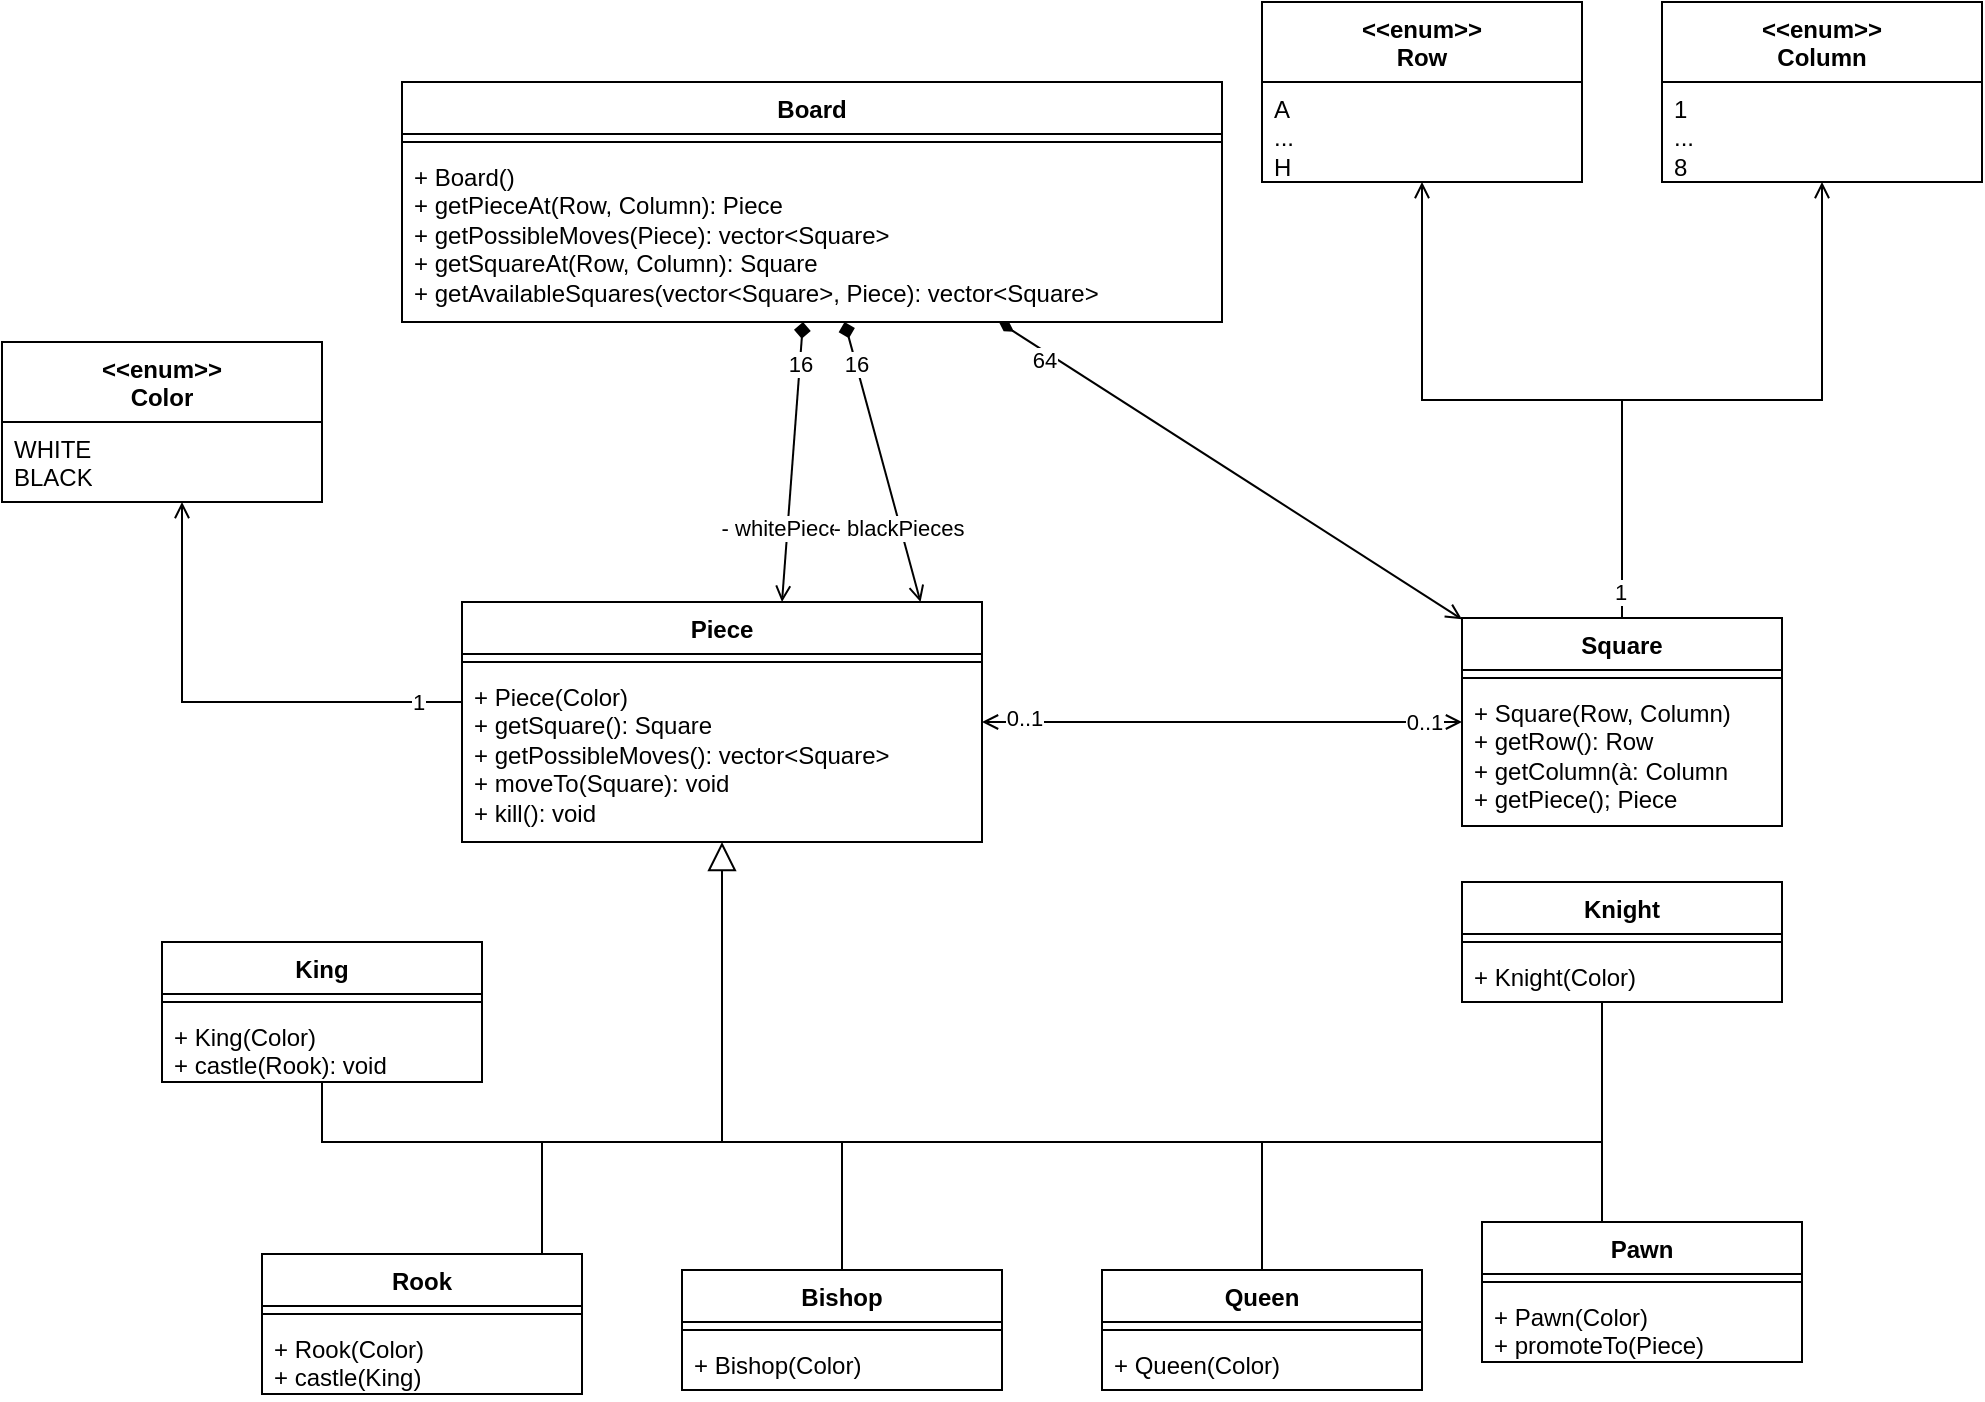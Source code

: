 <mxfile version="24.0.7" type="github">
  <diagram name="Page-1" id="rpEb-KMIDe93aKkDXKsd">
    <mxGraphModel dx="1034" dy="2219" grid="1" gridSize="10" guides="1" tooltips="1" connect="1" arrows="1" fold="1" page="1" pageScale="1" pageWidth="850" pageHeight="1100" math="0" shadow="0">
      <root>
        <mxCell id="0" />
        <mxCell id="1" parent="0" />
        <mxCell id="XvOkOxBaqr0Ywed5quaq-54" style="edgeStyle=orthogonalEdgeStyle;rounded=0;orthogonalLoop=1;jettySize=auto;html=1;endArrow=open;endFill=0;" edge="1" parent="1" source="XvOkOxBaqr0Ywed5quaq-13" target="XvOkOxBaqr0Ywed5quaq-50">
          <mxGeometry relative="1" as="geometry">
            <Array as="points">
              <mxPoint x="140" y="180" />
            </Array>
          </mxGeometry>
        </mxCell>
        <mxCell id="XvOkOxBaqr0Ywed5quaq-55" value="1" style="edgeLabel;html=1;align=center;verticalAlign=middle;resizable=0;points=[];" vertex="1" connectable="0" parent="XvOkOxBaqr0Ywed5quaq-54">
          <mxGeometry x="-0.731" relative="1" as="geometry">
            <mxPoint x="10" as="offset" />
          </mxGeometry>
        </mxCell>
        <mxCell id="XvOkOxBaqr0Ywed5quaq-73" style="edgeStyle=orthogonalEdgeStyle;rounded=0;orthogonalLoop=1;jettySize=auto;html=1;endArrow=open;endFill=0;startArrow=open;startFill=0;" edge="1" parent="1" source="XvOkOxBaqr0Ywed5quaq-13" target="XvOkOxBaqr0Ywed5quaq-56">
          <mxGeometry relative="1" as="geometry">
            <Array as="points">
              <mxPoint x="530" y="190" />
              <mxPoint x="530" y="190" />
            </Array>
          </mxGeometry>
        </mxCell>
        <mxCell id="XvOkOxBaqr0Ywed5quaq-74" value="0..1" style="edgeLabel;html=1;align=center;verticalAlign=middle;resizable=0;points=[];" vertex="1" connectable="0" parent="XvOkOxBaqr0Ywed5quaq-73">
          <mxGeometry x="-0.924" y="2" relative="1" as="geometry">
            <mxPoint x="12" as="offset" />
          </mxGeometry>
        </mxCell>
        <mxCell id="XvOkOxBaqr0Ywed5quaq-75" value="0..1" style="edgeLabel;html=1;align=center;verticalAlign=middle;resizable=0;points=[];" vertex="1" connectable="0" parent="XvOkOxBaqr0Ywed5quaq-73">
          <mxGeometry x="0.908" y="2" relative="1" as="geometry">
            <mxPoint x="-8" y="2" as="offset" />
          </mxGeometry>
        </mxCell>
        <mxCell id="XvOkOxBaqr0Ywed5quaq-13" value="Piece" style="swimlane;fontStyle=1;align=center;verticalAlign=top;childLayout=stackLayout;horizontal=1;startSize=26;horizontalStack=0;resizeParent=1;resizeParentMax=0;resizeLast=0;collapsible=1;marginBottom=0;whiteSpace=wrap;html=1;" vertex="1" parent="1">
          <mxGeometry x="280" y="130" width="260" height="120" as="geometry" />
        </mxCell>
        <mxCell id="XvOkOxBaqr0Ywed5quaq-15" value="" style="line;strokeWidth=1;fillColor=none;align=left;verticalAlign=middle;spacingTop=-1;spacingLeft=3;spacingRight=3;rotatable=0;labelPosition=right;points=[];portConstraint=eastwest;strokeColor=inherit;" vertex="1" parent="XvOkOxBaqr0Ywed5quaq-13">
          <mxGeometry y="26" width="260" height="8" as="geometry" />
        </mxCell>
        <mxCell id="XvOkOxBaqr0Ywed5quaq-16" value="&lt;div&gt;+ Piece(Color)&lt;/div&gt;&lt;div&gt;+ getSquare(): Square&lt;/div&gt;&lt;div&gt;+ getPossibleMoves(): vector&amp;lt;Square&amp;gt;&lt;/div&gt;&lt;div&gt;+ moveTo(Square): void&lt;/div&gt;&lt;div&gt;+ kill(): void&lt;br&gt;&lt;/div&gt;" style="text;strokeColor=none;fillColor=none;align=left;verticalAlign=top;spacingLeft=4;spacingRight=4;overflow=hidden;rotatable=0;points=[[0,0.5],[1,0.5]];portConstraint=eastwest;whiteSpace=wrap;html=1;" vertex="1" parent="XvOkOxBaqr0Ywed5quaq-13">
          <mxGeometry y="34" width="260" height="86" as="geometry" />
        </mxCell>
        <mxCell id="XvOkOxBaqr0Ywed5quaq-44" style="edgeStyle=orthogonalEdgeStyle;rounded=0;orthogonalLoop=1;jettySize=auto;html=1;endArrow=none;endFill=0;" edge="1" parent="1" source="XvOkOxBaqr0Ywed5quaq-18">
          <mxGeometry relative="1" as="geometry">
            <mxPoint x="590" y="400" as="targetPoint" />
            <Array as="points">
              <mxPoint x="380" y="400" />
              <mxPoint x="380" y="400" />
            </Array>
          </mxGeometry>
        </mxCell>
        <mxCell id="XvOkOxBaqr0Ywed5quaq-18" value="King" style="swimlane;fontStyle=1;align=center;verticalAlign=top;childLayout=stackLayout;horizontal=1;startSize=26;horizontalStack=0;resizeParent=1;resizeParentMax=0;resizeLast=0;collapsible=1;marginBottom=0;whiteSpace=wrap;html=1;" vertex="1" parent="1">
          <mxGeometry x="130" y="300" width="160" height="70" as="geometry" />
        </mxCell>
        <mxCell id="XvOkOxBaqr0Ywed5quaq-20" value="" style="line;strokeWidth=1;fillColor=none;align=left;verticalAlign=middle;spacingTop=-1;spacingLeft=3;spacingRight=3;rotatable=0;labelPosition=right;points=[];portConstraint=eastwest;strokeColor=inherit;" vertex="1" parent="XvOkOxBaqr0Ywed5quaq-18">
          <mxGeometry y="26" width="160" height="8" as="geometry" />
        </mxCell>
        <mxCell id="XvOkOxBaqr0Ywed5quaq-21" value="+ King(Color)&lt;br&gt;&lt;div&gt;+ castle(Rook): void&lt;/div&gt;" style="text;strokeColor=none;fillColor=none;align=left;verticalAlign=top;spacingLeft=4;spacingRight=4;overflow=hidden;rotatable=0;points=[[0,0.5],[1,0.5]];portConstraint=eastwest;whiteSpace=wrap;html=1;" vertex="1" parent="XvOkOxBaqr0Ywed5quaq-18">
          <mxGeometry y="34" width="160" height="36" as="geometry" />
        </mxCell>
        <mxCell id="XvOkOxBaqr0Ywed5quaq-22" value="Rook" style="swimlane;fontStyle=1;align=center;verticalAlign=top;childLayout=stackLayout;horizontal=1;startSize=26;horizontalStack=0;resizeParent=1;resizeParentMax=0;resizeLast=0;collapsible=1;marginBottom=0;whiteSpace=wrap;html=1;" vertex="1" parent="1">
          <mxGeometry x="180" y="456" width="160" height="70" as="geometry" />
        </mxCell>
        <mxCell id="XvOkOxBaqr0Ywed5quaq-24" value="" style="line;strokeWidth=1;fillColor=none;align=left;verticalAlign=middle;spacingTop=-1;spacingLeft=3;spacingRight=3;rotatable=0;labelPosition=right;points=[];portConstraint=eastwest;strokeColor=inherit;" vertex="1" parent="XvOkOxBaqr0Ywed5quaq-22">
          <mxGeometry y="26" width="160" height="8" as="geometry" />
        </mxCell>
        <mxCell id="XvOkOxBaqr0Ywed5quaq-25" value="&lt;div&gt;+ Rook(Color)&lt;/div&gt;&lt;div&gt;+ castle(King)&lt;br&gt;&lt;/div&gt;" style="text;strokeColor=none;fillColor=none;align=left;verticalAlign=top;spacingLeft=4;spacingRight=4;overflow=hidden;rotatable=0;points=[[0,0.5],[1,0.5]];portConstraint=eastwest;whiteSpace=wrap;html=1;" vertex="1" parent="XvOkOxBaqr0Ywed5quaq-22">
          <mxGeometry y="34" width="160" height="36" as="geometry" />
        </mxCell>
        <mxCell id="XvOkOxBaqr0Ywed5quaq-26" value="Bishop" style="swimlane;fontStyle=1;align=center;verticalAlign=top;childLayout=stackLayout;horizontal=1;startSize=26;horizontalStack=0;resizeParent=1;resizeParentMax=0;resizeLast=0;collapsible=1;marginBottom=0;whiteSpace=wrap;html=1;" vertex="1" parent="1">
          <mxGeometry x="390" y="464" width="160" height="60" as="geometry" />
        </mxCell>
        <mxCell id="XvOkOxBaqr0Ywed5quaq-28" value="" style="line;strokeWidth=1;fillColor=none;align=left;verticalAlign=middle;spacingTop=-1;spacingLeft=3;spacingRight=3;rotatable=0;labelPosition=right;points=[];portConstraint=eastwest;strokeColor=inherit;" vertex="1" parent="XvOkOxBaqr0Ywed5quaq-26">
          <mxGeometry y="26" width="160" height="8" as="geometry" />
        </mxCell>
        <mxCell id="XvOkOxBaqr0Ywed5quaq-29" value="+ Bishop(Color)" style="text;strokeColor=none;fillColor=none;align=left;verticalAlign=top;spacingLeft=4;spacingRight=4;overflow=hidden;rotatable=0;points=[[0,0.5],[1,0.5]];portConstraint=eastwest;whiteSpace=wrap;html=1;" vertex="1" parent="XvOkOxBaqr0Ywed5quaq-26">
          <mxGeometry y="34" width="160" height="26" as="geometry" />
        </mxCell>
        <mxCell id="XvOkOxBaqr0Ywed5quaq-30" value="Pawn" style="swimlane;fontStyle=1;align=center;verticalAlign=top;childLayout=stackLayout;horizontal=1;startSize=26;horizontalStack=0;resizeParent=1;resizeParentMax=0;resizeLast=0;collapsible=1;marginBottom=0;whiteSpace=wrap;html=1;" vertex="1" parent="1">
          <mxGeometry x="790" y="440" width="160" height="70" as="geometry" />
        </mxCell>
        <mxCell id="XvOkOxBaqr0Ywed5quaq-32" value="" style="line;strokeWidth=1;fillColor=none;align=left;verticalAlign=middle;spacingTop=-1;spacingLeft=3;spacingRight=3;rotatable=0;labelPosition=right;points=[];portConstraint=eastwest;strokeColor=inherit;" vertex="1" parent="XvOkOxBaqr0Ywed5quaq-30">
          <mxGeometry y="26" width="160" height="8" as="geometry" />
        </mxCell>
        <mxCell id="XvOkOxBaqr0Ywed5quaq-33" value="&lt;div&gt;+ Pawn(Color)&lt;/div&gt;&lt;div&gt;+ promoteTo(Piece)&lt;br&gt;&lt;/div&gt;" style="text;strokeColor=none;fillColor=none;align=left;verticalAlign=top;spacingLeft=4;spacingRight=4;overflow=hidden;rotatable=0;points=[[0,0.5],[1,0.5]];portConstraint=eastwest;whiteSpace=wrap;html=1;" vertex="1" parent="XvOkOxBaqr0Ywed5quaq-30">
          <mxGeometry y="34" width="160" height="36" as="geometry" />
        </mxCell>
        <mxCell id="XvOkOxBaqr0Ywed5quaq-34" value="Queen" style="swimlane;fontStyle=1;align=center;verticalAlign=top;childLayout=stackLayout;horizontal=1;startSize=26;horizontalStack=0;resizeParent=1;resizeParentMax=0;resizeLast=0;collapsible=1;marginBottom=0;whiteSpace=wrap;html=1;" vertex="1" parent="1">
          <mxGeometry x="600" y="464" width="160" height="60" as="geometry" />
        </mxCell>
        <mxCell id="XvOkOxBaqr0Ywed5quaq-36" value="" style="line;strokeWidth=1;fillColor=none;align=left;verticalAlign=middle;spacingTop=-1;spacingLeft=3;spacingRight=3;rotatable=0;labelPosition=right;points=[];portConstraint=eastwest;strokeColor=inherit;" vertex="1" parent="XvOkOxBaqr0Ywed5quaq-34">
          <mxGeometry y="26" width="160" height="8" as="geometry" />
        </mxCell>
        <mxCell id="XvOkOxBaqr0Ywed5quaq-37" value="+ Queen(Color)" style="text;strokeColor=none;fillColor=none;align=left;verticalAlign=top;spacingLeft=4;spacingRight=4;overflow=hidden;rotatable=0;points=[[0,0.5],[1,0.5]];portConstraint=eastwest;whiteSpace=wrap;html=1;" vertex="1" parent="XvOkOxBaqr0Ywed5quaq-34">
          <mxGeometry y="34" width="160" height="26" as="geometry" />
        </mxCell>
        <mxCell id="XvOkOxBaqr0Ywed5quaq-38" value="Knight" style="swimlane;fontStyle=1;align=center;verticalAlign=top;childLayout=stackLayout;horizontal=1;startSize=26;horizontalStack=0;resizeParent=1;resizeParentMax=0;resizeLast=0;collapsible=1;marginBottom=0;whiteSpace=wrap;html=1;" vertex="1" parent="1">
          <mxGeometry x="780" y="270" width="160" height="60" as="geometry" />
        </mxCell>
        <mxCell id="XvOkOxBaqr0Ywed5quaq-40" value="" style="line;strokeWidth=1;fillColor=none;align=left;verticalAlign=middle;spacingTop=-1;spacingLeft=3;spacingRight=3;rotatable=0;labelPosition=right;points=[];portConstraint=eastwest;strokeColor=inherit;" vertex="1" parent="XvOkOxBaqr0Ywed5quaq-38">
          <mxGeometry y="26" width="160" height="8" as="geometry" />
        </mxCell>
        <mxCell id="XvOkOxBaqr0Ywed5quaq-41" value="+ Knight(Color)" style="text;strokeColor=none;fillColor=none;align=left;verticalAlign=top;spacingLeft=4;spacingRight=4;overflow=hidden;rotatable=0;points=[[0,0.5],[1,0.5]];portConstraint=eastwest;whiteSpace=wrap;html=1;" vertex="1" parent="XvOkOxBaqr0Ywed5quaq-38">
          <mxGeometry y="34" width="160" height="26" as="geometry" />
        </mxCell>
        <mxCell id="XvOkOxBaqr0Ywed5quaq-42" value="" style="edgeStyle=none;html=1;endSize=12;endArrow=block;endFill=0;rounded=0;" edge="1" parent="1" target="XvOkOxBaqr0Ywed5quaq-13">
          <mxGeometry width="160" relative="1" as="geometry">
            <mxPoint x="410" y="400" as="sourcePoint" />
            <mxPoint x="590" y="330" as="targetPoint" />
          </mxGeometry>
        </mxCell>
        <mxCell id="XvOkOxBaqr0Ywed5quaq-45" style="edgeStyle=orthogonalEdgeStyle;rounded=0;orthogonalLoop=1;jettySize=auto;html=1;endArrow=none;endFill=0;" edge="1" parent="1" source="XvOkOxBaqr0Ywed5quaq-22">
          <mxGeometry relative="1" as="geometry">
            <mxPoint x="590" y="400" as="targetPoint" />
            <mxPoint x="310" y="410" as="sourcePoint" />
            <Array as="points">
              <mxPoint x="320" y="400" />
            </Array>
          </mxGeometry>
        </mxCell>
        <mxCell id="XvOkOxBaqr0Ywed5quaq-46" style="edgeStyle=orthogonalEdgeStyle;rounded=0;orthogonalLoop=1;jettySize=auto;html=1;endArrow=none;endFill=0;" edge="1" parent="1" source="XvOkOxBaqr0Ywed5quaq-26">
          <mxGeometry relative="1" as="geometry">
            <mxPoint x="400" y="400" as="targetPoint" />
            <mxPoint x="320" y="420" as="sourcePoint" />
            <Array as="points">
              <mxPoint x="470" y="400" />
            </Array>
          </mxGeometry>
        </mxCell>
        <mxCell id="XvOkOxBaqr0Ywed5quaq-47" style="edgeStyle=orthogonalEdgeStyle;rounded=0;orthogonalLoop=1;jettySize=auto;html=1;endArrow=none;endFill=0;" edge="1" parent="1" target="XvOkOxBaqr0Ywed5quaq-34">
          <mxGeometry relative="1" as="geometry">
            <mxPoint x="620" y="430" as="targetPoint" />
            <mxPoint x="590" y="400" as="sourcePoint" />
            <Array as="points">
              <mxPoint x="680" y="400" />
            </Array>
          </mxGeometry>
        </mxCell>
        <mxCell id="XvOkOxBaqr0Ywed5quaq-48" style="edgeStyle=orthogonalEdgeStyle;rounded=0;orthogonalLoop=1;jettySize=auto;html=1;endArrow=none;endFill=0;" edge="1" parent="1" target="XvOkOxBaqr0Ywed5quaq-30">
          <mxGeometry relative="1" as="geometry">
            <mxPoint x="630" y="440" as="targetPoint" />
            <mxPoint x="590" y="400" as="sourcePoint" />
            <Array as="points">
              <mxPoint x="850" y="400" />
            </Array>
          </mxGeometry>
        </mxCell>
        <mxCell id="XvOkOxBaqr0Ywed5quaq-49" style="edgeStyle=orthogonalEdgeStyle;rounded=0;orthogonalLoop=1;jettySize=auto;html=1;endArrow=none;endFill=0;" edge="1" parent="1" target="XvOkOxBaqr0Ywed5quaq-38">
          <mxGeometry relative="1" as="geometry">
            <mxPoint x="640" y="450" as="targetPoint" />
            <mxPoint x="850" y="400" as="sourcePoint" />
            <Array as="points">
              <mxPoint x="850" y="380" />
              <mxPoint x="850" y="380" />
            </Array>
          </mxGeometry>
        </mxCell>
        <mxCell id="XvOkOxBaqr0Ywed5quaq-50" value="&lt;div&gt;&amp;lt;&amp;lt;enum&amp;gt;&amp;gt;&lt;/div&gt;&lt;div&gt;Color&lt;br&gt;&lt;/div&gt;" style="swimlane;fontStyle=1;align=center;verticalAlign=top;childLayout=stackLayout;horizontal=1;startSize=40;horizontalStack=0;resizeParent=1;resizeParentMax=0;resizeLast=0;collapsible=1;marginBottom=0;whiteSpace=wrap;html=1;" vertex="1" parent="1">
          <mxGeometry x="50" width="160" height="80" as="geometry" />
        </mxCell>
        <mxCell id="XvOkOxBaqr0Ywed5quaq-51" value="&lt;div&gt;WHITE&lt;/div&gt;&lt;div&gt;BLACK&lt;br&gt;&lt;/div&gt;" style="text;strokeColor=none;fillColor=none;align=left;verticalAlign=top;spacingLeft=4;spacingRight=4;overflow=hidden;rotatable=0;points=[[0,0.5],[1,0.5]];portConstraint=eastwest;whiteSpace=wrap;html=1;" vertex="1" parent="XvOkOxBaqr0Ywed5quaq-50">
          <mxGeometry y="40" width="160" height="40" as="geometry" />
        </mxCell>
        <mxCell id="XvOkOxBaqr0Ywed5quaq-70" style="edgeStyle=orthogonalEdgeStyle;rounded=0;orthogonalLoop=1;jettySize=auto;html=1;endArrow=open;endFill=0;" edge="1" parent="1" source="XvOkOxBaqr0Ywed5quaq-56" target="XvOkOxBaqr0Ywed5quaq-60">
          <mxGeometry relative="1" as="geometry" />
        </mxCell>
        <mxCell id="XvOkOxBaqr0Ywed5quaq-71" style="edgeStyle=orthogonalEdgeStyle;rounded=0;orthogonalLoop=1;jettySize=auto;html=1;endArrow=open;endFill=0;" edge="1" parent="1" source="XvOkOxBaqr0Ywed5quaq-56" target="XvOkOxBaqr0Ywed5quaq-68">
          <mxGeometry relative="1" as="geometry" />
        </mxCell>
        <mxCell id="XvOkOxBaqr0Ywed5quaq-72" value="1" style="edgeLabel;html=1;align=center;verticalAlign=middle;resizable=0;points=[];" vertex="1" connectable="0" parent="XvOkOxBaqr0Ywed5quaq-71">
          <mxGeometry x="-0.917" y="1" relative="1" as="geometry">
            <mxPoint as="offset" />
          </mxGeometry>
        </mxCell>
        <mxCell id="XvOkOxBaqr0Ywed5quaq-56" value="Square" style="swimlane;fontStyle=1;align=center;verticalAlign=top;childLayout=stackLayout;horizontal=1;startSize=26;horizontalStack=0;resizeParent=1;resizeParentMax=0;resizeLast=0;collapsible=1;marginBottom=0;whiteSpace=wrap;html=1;" vertex="1" parent="1">
          <mxGeometry x="780" y="138" width="160" height="104" as="geometry" />
        </mxCell>
        <mxCell id="XvOkOxBaqr0Ywed5quaq-58" value="" style="line;strokeWidth=1;fillColor=none;align=left;verticalAlign=middle;spacingTop=-1;spacingLeft=3;spacingRight=3;rotatable=0;labelPosition=right;points=[];portConstraint=eastwest;strokeColor=inherit;" vertex="1" parent="XvOkOxBaqr0Ywed5quaq-56">
          <mxGeometry y="26" width="160" height="8" as="geometry" />
        </mxCell>
        <mxCell id="XvOkOxBaqr0Ywed5quaq-59" value="&lt;div&gt;+ Square(Row, Column)&lt;br&gt;&lt;/div&gt;&lt;div&gt;+ getRow(): Row&lt;/div&gt;&lt;div&gt;+ getColumn(à: Column&lt;br&gt;&lt;/div&gt;&lt;div&gt;+ getPiece(); Piece&lt;br&gt;&lt;/div&gt;" style="text;strokeColor=none;fillColor=none;align=left;verticalAlign=top;spacingLeft=4;spacingRight=4;overflow=hidden;rotatable=0;points=[[0,0.5],[1,0.5]];portConstraint=eastwest;whiteSpace=wrap;html=1;" vertex="1" parent="XvOkOxBaqr0Ywed5quaq-56">
          <mxGeometry y="34" width="160" height="70" as="geometry" />
        </mxCell>
        <mxCell id="XvOkOxBaqr0Ywed5quaq-60" value="&lt;div&gt;&amp;lt;&amp;lt;enum&amp;gt;&amp;gt;&lt;/div&gt;&lt;div&gt;Row&lt;br&gt;&lt;/div&gt;" style="swimlane;fontStyle=1;align=center;verticalAlign=top;childLayout=stackLayout;horizontal=1;startSize=40;horizontalStack=0;resizeParent=1;resizeParentMax=0;resizeLast=0;collapsible=1;marginBottom=0;whiteSpace=wrap;html=1;" vertex="1" parent="1">
          <mxGeometry x="680" y="-170" width="160" height="90" as="geometry" />
        </mxCell>
        <mxCell id="XvOkOxBaqr0Ywed5quaq-61" value="&lt;div&gt;A&lt;/div&gt;&lt;div&gt;...&lt;/div&gt;&lt;div&gt;H&lt;br&gt;&lt;/div&gt;" style="text;strokeColor=none;fillColor=none;align=left;verticalAlign=top;spacingLeft=4;spacingRight=4;overflow=hidden;rotatable=0;points=[[0,0.5],[1,0.5]];portConstraint=eastwest;whiteSpace=wrap;html=1;" vertex="1" parent="XvOkOxBaqr0Ywed5quaq-60">
          <mxGeometry y="40" width="160" height="50" as="geometry" />
        </mxCell>
        <mxCell id="XvOkOxBaqr0Ywed5quaq-68" value="&lt;div&gt;&amp;lt;&amp;lt;enum&amp;gt;&amp;gt;&lt;/div&gt;&lt;div&gt;Column&lt;br&gt;&lt;/div&gt;" style="swimlane;fontStyle=1;align=center;verticalAlign=top;childLayout=stackLayout;horizontal=1;startSize=40;horizontalStack=0;resizeParent=1;resizeParentMax=0;resizeLast=0;collapsible=1;marginBottom=0;whiteSpace=wrap;html=1;" vertex="1" parent="1">
          <mxGeometry x="880" y="-170" width="160" height="90" as="geometry" />
        </mxCell>
        <mxCell id="XvOkOxBaqr0Ywed5quaq-69" value="&lt;div&gt;1&lt;/div&gt;&lt;div&gt;...&lt;/div&gt;&lt;div&gt;8&lt;br&gt;&lt;/div&gt;" style="text;strokeColor=none;fillColor=none;align=left;verticalAlign=top;spacingLeft=4;spacingRight=4;overflow=hidden;rotatable=0;points=[[0,0.5],[1,0.5]];portConstraint=eastwest;whiteSpace=wrap;html=1;" vertex="1" parent="XvOkOxBaqr0Ywed5quaq-68">
          <mxGeometry y="40" width="160" height="50" as="geometry" />
        </mxCell>
        <mxCell id="XvOkOxBaqr0Ywed5quaq-86" style="rounded=0;orthogonalLoop=1;jettySize=auto;html=1;startArrow=diamond;startFill=1;endArrow=open;endFill=0;" edge="1" parent="1" source="XvOkOxBaqr0Ywed5quaq-76">
          <mxGeometry relative="1" as="geometry">
            <mxPoint x="564.094" as="sourcePoint" />
            <mxPoint x="440.003" y="130" as="targetPoint" />
          </mxGeometry>
        </mxCell>
        <mxCell id="XvOkOxBaqr0Ywed5quaq-87" value="16" style="edgeLabel;html=1;align=center;verticalAlign=middle;resizable=0;points=[];" vertex="1" connectable="0" parent="XvOkOxBaqr0Ywed5quaq-86">
          <mxGeometry x="-0.702" relative="1" as="geometry">
            <mxPoint as="offset" />
          </mxGeometry>
        </mxCell>
        <mxCell id="XvOkOxBaqr0Ywed5quaq-88" value="- whitePieces" style="edgeLabel;html=1;align=center;verticalAlign=middle;resizable=0;points=[];" vertex="1" connectable="0" parent="XvOkOxBaqr0Ywed5quaq-86">
          <mxGeometry x="0.467" y="-1" relative="1" as="geometry">
            <mxPoint as="offset" />
          </mxGeometry>
        </mxCell>
        <mxCell id="XvOkOxBaqr0Ywed5quaq-76" value="Board" style="swimlane;fontStyle=1;align=center;verticalAlign=top;childLayout=stackLayout;horizontal=1;startSize=26;horizontalStack=0;resizeParent=1;resizeParentMax=0;resizeLast=0;collapsible=1;marginBottom=0;whiteSpace=wrap;html=1;" vertex="1" parent="1">
          <mxGeometry x="250" y="-130" width="410" height="120" as="geometry" />
        </mxCell>
        <mxCell id="XvOkOxBaqr0Ywed5quaq-78" value="" style="line;strokeWidth=1;fillColor=none;align=left;verticalAlign=middle;spacingTop=-1;spacingLeft=3;spacingRight=3;rotatable=0;labelPosition=right;points=[];portConstraint=eastwest;strokeColor=inherit;" vertex="1" parent="XvOkOxBaqr0Ywed5quaq-76">
          <mxGeometry y="26" width="410" height="8" as="geometry" />
        </mxCell>
        <mxCell id="XvOkOxBaqr0Ywed5quaq-79" value="&lt;div&gt;+ Board()&lt;/div&gt;&lt;div&gt;+ getPieceAt(Row, Column): Piece&lt;br&gt;&lt;/div&gt;&lt;div&gt;+ getPossibleMoves(Piece): vector&amp;lt;Square&amp;gt;&lt;br&gt;&lt;/div&gt;&lt;div&gt;+ getSquareAt(Row, Column): Square&lt;/div&gt;&lt;div&gt;+&amp;nbsp;getAvailableSquares(vector&amp;lt;Square&amp;gt;, Piece): vector&amp;lt;Square&amp;gt;&lt;br&gt;&lt;/div&gt;" style="text;strokeColor=none;fillColor=none;align=left;verticalAlign=top;spacingLeft=4;spacingRight=4;overflow=hidden;rotatable=0;points=[[0,0.5],[1,0.5]];portConstraint=eastwest;whiteSpace=wrap;html=1;" vertex="1" parent="XvOkOxBaqr0Ywed5quaq-76">
          <mxGeometry y="34" width="410" height="86" as="geometry" />
        </mxCell>
        <mxCell id="XvOkOxBaqr0Ywed5quaq-82" style="rounded=0;orthogonalLoop=1;jettySize=auto;html=1;strokeColor=default;endArrow=open;endFill=0;startArrow=diamondThin;startFill=1;" edge="1" parent="1" source="XvOkOxBaqr0Ywed5quaq-76" target="XvOkOxBaqr0Ywed5quaq-56">
          <mxGeometry relative="1" as="geometry">
            <mxPoint x="760" y="50" as="sourcePoint" />
          </mxGeometry>
        </mxCell>
        <mxCell id="XvOkOxBaqr0Ywed5quaq-84" value="64" style="edgeLabel;html=1;align=center;verticalAlign=middle;resizable=0;points=[];" vertex="1" connectable="0" parent="XvOkOxBaqr0Ywed5quaq-82">
          <mxGeometry x="-0.84" y="-1" relative="1" as="geometry">
            <mxPoint x="4" y="6" as="offset" />
          </mxGeometry>
        </mxCell>
        <mxCell id="XvOkOxBaqr0Ywed5quaq-89" style="rounded=0;orthogonalLoop=1;jettySize=auto;html=1;startArrow=diamond;startFill=1;endArrow=open;endFill=0;" edge="1" parent="1" source="XvOkOxBaqr0Ywed5quaq-76">
          <mxGeometry relative="1" as="geometry">
            <mxPoint x="633.364" as="sourcePoint" />
            <mxPoint x="509.273" y="130" as="targetPoint" />
          </mxGeometry>
        </mxCell>
        <mxCell id="XvOkOxBaqr0Ywed5quaq-90" value="16" style="edgeLabel;html=1;align=center;verticalAlign=middle;resizable=0;points=[];" vertex="1" connectable="0" parent="XvOkOxBaqr0Ywed5quaq-89">
          <mxGeometry x="-0.702" relative="1" as="geometry">
            <mxPoint as="offset" />
          </mxGeometry>
        </mxCell>
        <mxCell id="XvOkOxBaqr0Ywed5quaq-91" value="- blackPieces" style="edgeLabel;html=1;align=center;verticalAlign=middle;resizable=0;points=[];" vertex="1" connectable="0" parent="XvOkOxBaqr0Ywed5quaq-89">
          <mxGeometry x="0.467" y="-1" relative="1" as="geometry">
            <mxPoint as="offset" />
          </mxGeometry>
        </mxCell>
      </root>
    </mxGraphModel>
  </diagram>
</mxfile>
